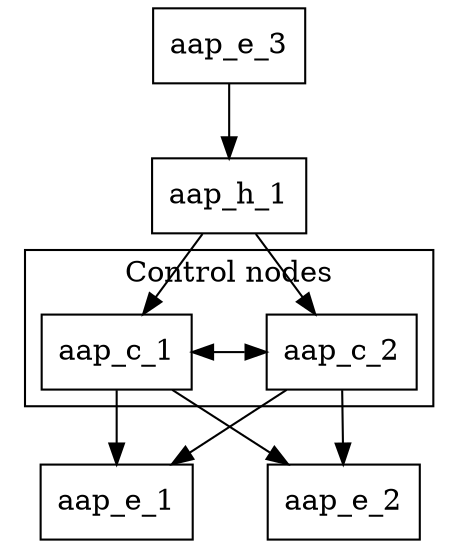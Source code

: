 # mesh-segegrated-execution.png
strict digraph "" {
    nodesep=0.5
    rankdir=TB
    rankdir=TB
    node [shape=box];
    "aap_e_3";
    "aap_h_1";
    subgraph cluster_0 {
        graph [label="Control nodes", type =solid];
        {
            rank=same;
            "aap_c_1";
            "aap_c_2";
        }

  }
  "aap_e_1";
  "aap_e_2";
  "aap_e_3" -> "aap_h_1";
  "aap_h_1" -> "aap_c_1";
  "aap_h_1" -> "aap_c_2";
  "aap_c_1" -> "aap_c_2" [dir=both];
  "aap_c_1" -> "aap_e_1";
  "aap_c_1" -> "aap_e_2";
  "aap_c_2" -> "aap_e_1";
  "aap_c_2" -> "aap_e_2";
}
